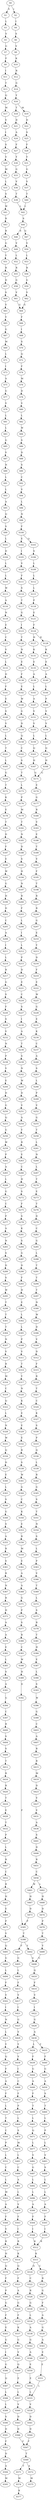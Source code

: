 strict digraph  {
	S0 -> S1 [ label = V ];
	S0 -> S2 [ label = I ];
	S1 -> S3 [ label = L ];
	S2 -> S4 [ label = I ];
	S3 -> S5 [ label = V ];
	S4 -> S6 [ label = S ];
	S5 -> S7 [ label = G ];
	S6 -> S8 [ label = V ];
	S7 -> S9 [ label = F ];
	S8 -> S10 [ label = K ];
	S9 -> S11 [ label = I ];
	S10 -> S12 [ label = R ];
	S11 -> S13 [ label = T ];
	S12 -> S14 [ label = G ];
	S13 -> S15 [ label = Q ];
	S14 -> S16 [ label = Y ];
	S15 -> S17 [ label = M ];
	S16 -> S18 [ label = T ];
	S16 -> S19 [ label = M ];
	S17 -> S20 [ label = V ];
	S18 -> S21 [ label = D ];
	S19 -> S22 [ label = D ];
	S20 -> S23 [ label = I ];
	S21 -> S24 [ label = A ];
	S22 -> S25 [ label = S ];
	S23 -> S26 [ label = S ];
	S24 -> S27 [ label = F ];
	S25 -> S28 [ label = F ];
	S26 -> S29 [ label = V ];
	S27 -> S30 [ label = Y ];
	S28 -> S31 [ label = Y ];
	S29 -> S32 [ label = M ];
	S30 -> S33 [ label = G ];
	S31 -> S34 [ label = G ];
	S32 -> S35 [ label = L ];
	S33 -> S36 [ label = V ];
	S34 -> S37 [ label = V ];
	S35 -> S38 [ label = S ];
	S36 -> S39 [ label = T ];
	S37 -> S40 [ label = T ];
	S38 -> S41 [ label = W ];
	S39 -> S42 [ label = L ];
	S40 -> S42 [ label = L ];
	S41 -> S43 [ label = R ];
	S42 -> S44 [ label = S ];
	S43 -> S45 [ label = R ];
	S44 -> S46 [ label = S ];
	S44 -> S47 [ label = G ];
	S45 -> S48 [ label = G ];
	S46 -> S49 [ label = V ];
	S47 -> S50 [ label = V ];
	S48 -> S51 [ label = Y ];
	S49 -> S52 [ label = L ];
	S50 -> S53 [ label = L ];
	S51 -> S54 [ label = R ];
	S52 -> S55 [ label = R ];
	S53 -> S56 [ label = R ];
	S54 -> S57 [ label = D ];
	S55 -> S58 [ label = G ];
	S56 -> S59 [ label = G ];
	S57 -> S60 [ label = S ];
	S58 -> S61 [ label = V ];
	S59 -> S62 [ label = V ];
	S60 -> S63 [ label = V ];
	S61 -> S64 [ label = G ];
	S62 -> S64 [ label = G ];
	S63 -> S65 [ label = Y ];
	S64 -> S66 [ label = F ];
	S65 -> S67 [ label = G ];
	S66 -> S68 [ label = I ];
	S67 -> S69 [ label = M ];
	S68 -> S70 [ label = S ];
	S69 -> S71 [ label = L ];
	S70 -> S72 [ label = Q ];
	S71 -> S73 [ label = I ];
	S72 -> S74 [ label = F ];
	S73 -> S75 [ label = A ];
	S74 -> S76 [ label = M ];
	S75 -> S77 [ label = G ];
	S76 -> S78 [ label = D ];
	S77 -> S79 [ label = V ];
	S78 -> S80 [ label = V ];
	S79 -> S81 [ label = L ];
	S80 -> S82 [ label = L ];
	S81 -> S83 [ label = L ];
	S82 -> S84 [ label = W ];
	S83 -> S85 [ label = G ];
	S84 -> S86 [ label = S ];
	S85 -> S87 [ label = V ];
	S86 -> S88 [ label = D ];
	S87 -> S89 [ label = N ];
	S88 -> S90 [ label = S ];
	S89 -> S91 [ label = L ];
	S90 -> S92 [ label = C ];
	S91 -> S93 [ label = L ];
	S92 -> S94 [ label = V ];
	S93 -> S95 [ label = A ];
	S94 -> S96 [ label = L ];
	S95 -> S97 [ label = Q ];
	S96 -> S98 [ label = N ];
	S97 -> S99 [ label = S ];
	S98 -> S100 [ label = F ];
	S99 -> S101 [ label = L ];
	S100 -> S102 [ label = E ];
	S100 -> S103 [ label = Q ];
	S101 -> S104 [ label = D ];
	S102 -> S105 [ label = I ];
	S103 -> S106 [ label = S ];
	S104 -> S107 [ label = L ];
	S105 -> S108 [ label = V ];
	S106 -> S109 [ label = L ];
	S107 -> S110 [ label = L ];
	S108 -> S111 [ label = F ];
	S109 -> S112 [ label = L ];
	S110 -> S113 [ label = W ];
	S111 -> S114 [ label = S ];
	S112 -> S115 [ label = L ];
	S113 -> S116 [ label = A ];
	S114 -> S117 [ label = T ];
	S115 -> S118 [ label = P ];
	S116 -> S119 [ label = N ];
	S117 -> S120 [ label = G ];
	S118 -> S121 [ label = E ];
	S119 -> S122 [ label = E ];
	S120 -> S123 [ label = I ];
	S121 -> S124 [ label = F ];
	S122 -> S125 [ label = C ];
	S123 -> S126 [ label = T ];
	S124 -> S127 [ label = H ];
	S124 -> S128 [ label = R ];
	S125 -> S129 [ label = V ];
	S126 -> S130 [ label = N ];
	S127 -> S131 [ label = K ];
	S128 -> S132 [ label = K ];
	S129 -> S133 [ label = L ];
	S130 -> S134 [ label = E ];
	S131 -> S135 [ label = E ];
	S132 -> S136 [ label = E ];
	S133 -> S137 [ label = D ];
	S134 -> S138 [ label = F ];
	S135 -> S139 [ label = A ];
	S136 -> S140 [ label = A ];
	S137 -> S141 [ label = F ];
	S138 -> S142 [ label = E ];
	S139 -> S143 [ label = L ];
	S140 -> S144 [ label = L ];
	S141 -> S145 [ label = E ];
	S142 -> S146 [ label = W ];
	S143 -> S147 [ label = A ];
	S144 -> S148 [ label = P ];
	S145 -> S149 [ label = S ];
	S146 -> S150 [ label = G ];
	S147 -> S151 [ label = V ];
	S148 -> S152 [ label = V ];
	S149 -> S153 [ label = V ];
	S150 -> S154 [ label = D ];
	S151 -> S155 [ label = V ];
	S152 -> S156 [ label = V ];
	S153 -> S157 [ label = L ];
	S154 -> S158 [ label = Q ];
	S155 -> S159 [ label = L ];
	S156 -> S160 [ label = L ];
	S157 -> S161 [ label = T ];
	S158 -> S162 [ label = C ];
	S159 -> S163 [ label = Q ];
	S160 -> S164 [ label = Q ];
	S161 -> S165 [ label = L ];
	S162 -> S166 [ label = S ];
	S163 -> S167 [ label = H ];
	S164 -> S168 [ label = H ];
	S165 -> S169 [ label = G ];
	S166 -> S170 [ label = T ];
	S167 -> S171 [ label = G ];
	S168 -> S171 [ label = G ];
	S169 -> S172 [ label = T ];
	S170 -> S173 [ label = L ];
	S171 -> S174 [ label = E ];
	S172 -> S175 [ label = K ];
	S173 -> S176 [ label = P ];
	S174 -> S177 [ label = G ];
	S175 -> S178 [ label = E ];
	S176 -> S179 [ label = M ];
	S177 -> S180 [ label = R ];
	S178 -> S181 [ label = T ];
	S179 -> S182 [ label = T ];
	S180 -> S183 [ label = V ];
	S181 -> S184 [ label = D ];
	S182 -> S185 [ label = N ];
	S183 -> S186 [ label = E ];
	S184 -> S187 [ label = F ];
	S185 -> S188 [ label = D ];
	S186 -> S189 [ label = T ];
	S187 -> S190 [ label = E ];
	S188 -> S191 [ label = S ];
	S189 -> S192 [ label = V ];
	S190 -> S193 [ label = W ];
	S191 -> S194 [ label = H ];
	S192 -> S195 [ label = F ];
	S193 -> S196 [ label = G ];
	S194 -> S197 [ label = N ];
	S195 -> S198 [ label = T ];
	S196 -> S199 [ label = H ];
	S197 -> S200 [ label = R ];
	S198 -> S201 [ label = R ];
	S199 -> S202 [ label = D ];
	S200 -> S203 [ label = F ];
	S201 -> S204 [ label = R ];
	S202 -> S205 [ label = C ];
	S203 -> S206 [ label = L ];
	S204 -> S207 [ label = G ];
	S205 -> S208 [ label = A ];
	S206 -> S209 [ label = I ];
	S207 -> S210 [ label = E ];
	S208 -> S211 [ label = I ];
	S209 -> S212 [ label = L ];
	S210 -> S213 [ label = Y ];
	S211 -> S214 [ label = L ];
	S212 -> S215 [ label = P ];
	S213 -> S216 [ label = D ];
	S214 -> S217 [ label = R ];
	S215 -> S218 [ label = D ];
	S216 -> S219 [ label = F ];
	S217 -> S220 [ label = G ];
	S218 -> S221 [ label = E ];
	S219 -> S222 [ label = E ];
	S220 -> S223 [ label = S ];
	S221 -> S224 [ label = C ];
	S222 -> S225 [ label = W ];
	S223 -> S226 [ label = F ];
	S224 -> S227 [ label = S ];
	S225 -> S228 [ label = G ];
	S226 -> S229 [ label = S ];
	S227 -> S230 [ label = I ];
	S228 -> S231 [ label = E ];
	S229 -> S232 [ label = V ];
	S230 -> S233 [ label = A ];
	S231 -> S234 [ label = K ];
	S232 -> S235 [ label = N ];
	S233 -> S236 [ label = T ];
	S234 -> S237 [ label = C ];
	S235 -> S238 [ label = P ];
	S236 -> S239 [ label = S ];
	S237 -> S240 [ label = A ];
	S238 -> S241 [ label = V ];
	S239 -> S242 [ label = N ];
	S240 -> S243 [ label = S ];
	S241 -> S244 [ label = E ];
	S242 -> S245 [ label = W ];
	S243 -> S246 [ label = L ];
	S244 -> S247 [ label = D ];
	S245 -> S248 [ label = D ];
	S246 -> S249 [ label = P ];
	S247 -> S250 [ label = G ];
	S248 -> S251 [ label = V ];
	S249 -> S252 [ label = V ];
	S250 -> S253 [ label = Q ];
	S251 -> S254 [ label = A ];
	S252 -> S255 [ label = G ];
	S253 -> S256 [ label = G ];
	S254 -> S257 [ label = Y ];
	S255 -> S258 [ label = T ];
	S256 -> S259 [ label = W ];
	S257 -> S260 [ label = R ];
	S258 -> S261 [ label = L ];
	S259 -> S262 [ label = P ];
	S260 -> S263 [ label = E ];
	S261 -> S264 [ label = N ];
	S262 -> S265 [ label = A ];
	S263 -> S266 [ label = C ];
	S264 -> S267 [ label = L ];
	S265 -> S268 [ label = L ];
	S266 -> S269 [ label = H ];
	S267 -> S270 [ label = T ];
	S268 -> S271 [ label = G ];
	S269 -> S272 [ label = S ];
	S270 -> S273 [ label = E ];
	S271 -> S274 [ label = C ];
	S272 -> S275 [ label = F ];
	S273 -> S276 [ label = T ];
	S274 -> S277 [ label = P ];
	S275 -> S278 [ label = S ];
	S276 -> S279 [ label = D ];
	S277 -> S280 [ label = A ];
	S278 -> S281 [ label = K ];
	S279 -> S282 [ label = C ];
	S280 -> S283 [ label = N ];
	S281 -> S284 [ label = S ];
	S282 -> S285 [ label = G ];
	S283 -> S286 [ label = S ];
	S284 -> S287 [ label = G ];
	S285 -> S288 [ label = L ];
	S286 -> S289 [ label = D ];
	S287 -> S290 [ label = D ];
	S288 -> S291 [ label = T ];
	S289 -> S292 [ label = S ];
	S290 -> S293 [ label = F ];
	S291 -> S294 [ label = T ];
	S292 -> S295 [ label = W ];
	S293 -> S296 [ label = H ];
	S294 -> S297 [ label = T ];
	S295 -> S298 [ label = T ];
	S296 -> S299 [ label = E ];
	S297 -> S300 [ label = N ];
	S298 -> S301 [ label = T ];
	S299 -> S302 [ label = L ];
	S300 -> S303 [ label = W ];
	S301 -> S304 [ label = T ];
	S302 -> S305 [ label = L ];
	S303 -> S306 [ label = D ];
	S304 -> S307 [ label = N ];
	S305 -> S308 [ label = P ];
	S306 -> S309 [ label = V ];
	S307 -> S310 [ label = V ];
	S308 -> S311 [ label = V ];
	S309 -> S312 [ label = D ];
	S310 -> S313 [ label = R ];
	S311 -> S314 [ label = T ];
	S312 -> S315 [ label = F ];
	S313 -> S316 [ label = M ];
	S314 -> S317 [ label = Y ];
	S315 -> S318 [ label = R ];
	S316 -> S319 [ label = C ];
	S317 -> S320 [ label = N ];
	S318 -> S321 [ label = T ];
	S319 -> S322 [ label = Q ];
	S320 -> S323 [ label = K ];
	S321 -> S324 [ label = C ];
	S322 -> S325 [ label = L ];
	S323 -> S326 [ label = E ];
	S324 -> S327 [ label = K ];
	S325 -> S328 [ label = N ];
	S326 -> S329 [ label = E ];
	S327 -> S330 [ label = S ];
	S328 -> S331 [ label = W ];
	S329 -> S332 [ label = E ];
	S330 -> S333 [ label = P ];
	S331 -> S334 [ label = Q ];
	S332 -> S335 [ label = R ];
	S333 -> S336 [ label = Q ];
	S334 -> S337 [ label = D ];
	S335 -> S338 [ label = S ];
	S336 -> S339 [ label = L ];
	S337 -> S340 [ label = E ];
	S338 -> S341 [ label = W ];
	S339 -> S342 [ label = R ];
	S340 -> S343 [ label = L ];
	S341 -> S344 [ label = G ];
	S342 -> S345 [ label = G ];
	S343 -> S346 [ label = S ];
	S344 -> S347 [ label = C ];
	S345 -> S348 [ label = S ];
	S346 -> S349 [ label = G ];
	S347 -> S350 [ label = K ];
	S348 -> S351 [ label = T ];
	S349 -> S352 [ label = S ];
	S350 -> S353 [ label = E ];
	S351 -> S354 [ label = N ];
	S352 -> S355 [ label = A ];
	S353 -> S356 [ label = R ];
	S354 -> S357 [ label = S ];
	S355 -> S358 [ label = R ];
	S356 -> S359 [ label = M ];
	S357 -> S360 [ label = L ];
	S358 -> S361 [ label = S ];
	S359 -> S362 [ label = E ];
	S360 -> S363 [ label = P ];
	S361 -> S364 [ label = R ];
	S362 -> S365 [ label = A ];
	S363 -> S366 [ label = V ];
	S364 -> S367 [ label = N ];
	S365 -> S368 [ label = A ];
	S366 -> S369 [ label = T ];
	S367 -> S370 [ label = R ];
	S368 -> S371 [ label = G ];
	S369 -> S372 [ label = L ];
	S370 -> S373 [ label = H ];
	S371 -> S374 [ label = P ];
	S372 -> S375 [ label = S ];
	S373 -> S376 [ label = A ];
	S374 -> S377 [ label = S ];
	S375 -> S378 [ label = R ];
	S376 -> S379 [ label = A ];
	S377 -> S380 [ label = R ];
	S378 -> S381 [ label = T ];
	S379 -> S382 [ label = E ];
	S380 -> S383 [ label = C ];
	S381 -> S384 [ label = H ];
	S382 -> S385 [ label = L ];
	S383 -> S386 [ label = W ];
	S384 -> S387 [ label = E ];
	S385 -> S388 [ label = S ];
	S386 -> S389 [ label = H ];
	S387 -> S390 [ label = L ];
	S388 -> S391 [ label = A ];
	S389 -> S392 [ label = D ];
	S390 -> S393 [ label = S ];
	S391 -> S394 [ label = G ];
	S392 -> S395 [ label = P ];
	S393 -> S396 [ label = W ];
	S394 -> S397 [ label = C ];
	S395 -> S398 [ label = T ];
	S396 -> S399 [ label = G ];
	S397 -> S400 [ label = R ];
	S398 -> S401 [ label = F ];
	S398 -> S402 [ label = Y ];
	S399 -> S403 [ label = C ];
	S400 -> S404 [ label = S ];
	S401 -> S405 [ label = G ];
	S402 -> S406 [ label = G ];
	S403 -> S407 [ label = A ];
	S404 -> S408 [ label = S ];
	S405 -> S409 [ label = L ];
	S406 -> S410 [ label = Q ];
	S407 -> S411 [ label = R ];
	S408 -> S412 [ label = T ];
	S409 -> S413 [ label = F ];
	S410 -> S414 [ label = F ];
	S411 -> S415 [ label = R ];
	S412 -> S416 [ label = R ];
	S413 -> S417 [ label = V ];
	S414 -> S418 [ label = V ];
	S415 -> S419 [ label = M ];
	S416 -> S420 [ label = R ];
	S417 -> S421 [ label = I ];
	S418 -> S422 [ label = I ];
	S419 -> S423 [ label = D ];
	S420 -> S424 [ label = T ];
	S421 -> S425 [ label = G ];
	S422 -> S426 [ label = G ];
	S423 -> S427 [ label = V ];
	S424 -> S428 [ label = E ];
	S425 -> S429 [ label = V ];
	S426 -> S430 [ label = A ];
	S427 -> S431 [ label = V ];
	S428 -> S432 [ label = T ];
	S429 -> S433 [ label = Y ];
	S430 -> S434 [ label = L ];
	S430 -> S435 [ label = F ];
	S431 -> S436 [ label = A ];
	S432 -> S437 [ label = P ];
	S433 -> S438 [ label = V ];
	S434 -> S439 [ label = F ];
	S435 -> S440 [ label = F ];
	S436 -> S441 [ label = S ];
	S437 -> S442 [ label = L ];
	S438 -> S443 [ label = I ];
	S439 -> S444 [ label = G ];
	S440 -> S445 [ label = G ];
	S441 -> S446 [ label = D ];
	S442 -> S447 [ label = R ];
	S443 -> S448 [ label = C ];
	S444 -> S449 [ label = A ];
	S445 -> S450 [ label = A ];
	S446 -> S451 [ label = R ];
	S447 -> S452 [ label = C ];
	S448 -> S453 [ label = F ];
	S449 -> S454 [ label = F ];
	S450 -> S455 [ label = S ];
	S451 -> S456 [ label = C ];
	S452 -> S457 [ label = R ];
	S453 -> S458 [ label = P ];
	S454 -> S459 [ label = T ];
	S455 -> S460 [ label = T ];
	S456 -> S461 [ label = W ];
	S456 -> S462 [ label = L ];
	S457 -> S463 [ label = H ];
	S458 -> S464 [ label = L ];
	S459 -> S465 [ label = L ];
	S460 -> S466 [ label = L ];
	S461 -> S467 [ label = H ];
	S462 -> S468 [ label = H ];
	S463 -> S469 [ label = E ];
	S464 -> S470 [ label = S ];
	S465 -> S471 [ label = Q ];
	S466 -> S472 [ label = P ];
	S467 -> S473 [ label = D ];
	S468 -> S474 [ label = D ];
	S469 -> S475 [ label = P ];
	S470 -> S476 [ label = M ];
	S471 -> S477 [ label = L ];
	S472 -> S478 [ label = L ];
	S473 -> S395 [ label = P ];
	S474 -> S479 [ label = P ];
	S475 -> S480 [ label = V ];
	S476 -> S481 [ label = L ];
	S477 -> S482 [ label = V ];
	S478 -> S483 [ label = V ];
	S479 -> S484 [ label = T ];
	S480 -> S485 [ label = Q ];
	S481 -> S486 [ label = C ];
	S482 -> S487 [ label = G ];
	S483 -> S488 [ label = S ];
	S484 -> S489 [ label = Y ];
	S485 -> S490 [ label = G ];
	S486 -> S491 [ label = A ];
	S487 -> S492 [ label = L ];
	S488 -> S493 [ label = L ];
	S489 -> S406 [ label = G ];
	S490 -> S494 [ label = L ];
	S491 -> S495 [ label = L ];
	S492 -> S496 [ label = L ];
	S493 -> S497 [ label = L ];
	S494 -> S498 [ label = F ];
	S495 -> S499 [ label = V ];
	S496 -> S500 [ label = A ];
	S497 -> S501 [ label = A ];
	S498 -> S502 [ label = V ];
	S499 -> S503 [ label = F ];
	S500 -> S504 [ label = F ];
	S501 -> S505 [ label = F ];
	S502 -> S506 [ label = I ];
	S503 -> S507 [ label = I ];
	S504 -> S508 [ label = I ];
	S505 -> S509 [ label = I ];
	S506 -> S510 [ label = N ];
	S507 -> S511 [ label = R ];
	S508 -> S512 [ label = R ];
	S509 -> S512 [ label = R ];
	S510 -> S513 [ label = L ];
	S511 -> S514 [ label = K ];
	S512 -> S515 [ label = K ];
	S513 -> S516 [ label = Y ];
	S514 -> S517 [ label = Q ];
	S515 -> S518 [ label = Q ];
	S515 -> S519 [ label = C ];
	S516 -> S520 [ label = Q ];
	S517 -> S521 [ label = F ];
	S518 -> S522 [ label = C ];
	S519 -> S523 [ label = R ];
	S520 -> S524 [ label = F ];
	S521 -> S525 [ label = A ];
	S522 -> S526 [ label = R ];
	S523 -> S527 [ label = G ];
	S524 -> S528 [ label = A ];
	S525 -> S529 [ label = G ];
	S526 -> S530 [ label = G ];
	S527 -> S531 [ label = F ];
	S528 -> S532 [ label = F ];
	S529 -> S533 [ label = F ];
	S530 -> S534 [ label = L ];
	S531 -> S535 [ label = A ];
	S532 -> S536 [ label = L ];
	S533 -> S537 [ label = K ];
	S534 -> S538 [ label = A ];
	S535 -> S539 [ label = G ];
	S536 -> S540 [ label = T ];
	S537 -> S541 [ label = G ];
	S538 -> S542 [ label = G ];
	S539 -> S543 [ label = A ];
	S540 -> S544 [ label = C ];
	S541 -> S545 [ label = V ];
	S542 -> S546 [ label = A ];
	S543 -> S547 [ label = E ];
	S544 -> S548 [ label = P ];
	S545 -> S549 [ label = Q ];
	S546 -> S550 [ label = E ];
	S547 -> S551 [ label = E ];
	S548 -> S552 [ label = L ];
	S549 -> S553 [ label = E ];
	S550 -> S554 [ label = E ];
	S551 -> S555 [ label = L ];
	S552 -> S556 [ label = C ];
	S553 -> S557 [ label = L ];
	S554 -> S555 [ label = L ];
	S555 -> S558 [ label = V ];
	S556 -> S559 [ label = L ];
	S557 -> S560 [ label = V ];
	S558 -> S561 [ label = D ];
	S559 -> S562 [ label = M ];
	S560 -> S563 [ label = D ];
	S561 -> S564 [ label = D ];
	S562 -> S565 [ label = A ];
	S563 -> S566 [ label = D ];
	S564 -> S567 [ label = F ];
	S565 -> S568 [ label = F ];
	S566 -> S567 [ label = F ];
	S567 -> S569 [ label = T ];
	S568 -> S570 [ label = V ];
	S569 -> S571 [ label = T ];
	S569 -> S572 [ label = A ];
	S570 -> S573 [ label = R ];
	S571 -> S574 [ label = M ];
	S572 -> S575 [ label = M ];
	S573 -> S576 [ label = H ];
	S574 -> S577 [ label = K ];
	S576 -> S578 [ label = Q ];
	S578 -> S579 [ label = F ];
	S579 -> S580 [ label = P ];
	S580 -> S581 [ label = G ];
	S581 -> S582 [ label = F ];
	S582 -> S583 [ label = E ];
	S583 -> S584 [ label = G ];
	S584 -> S585 [ label = I ];
	S585 -> S586 [ label = G ];
	S586 -> S587 [ label = Q ];
	S587 -> S588 [ label = L ];
	S588 -> S589 [ label = L ];
	S589 -> S590 [ label = S ];
	S590 -> S591 [ label = D ];
	S591 -> S592 [ label = F ];
	S592 -> S593 [ label = D ];
	S593 -> S594 [ label = A ];
	S594 -> S595 [ label = M ];
}
